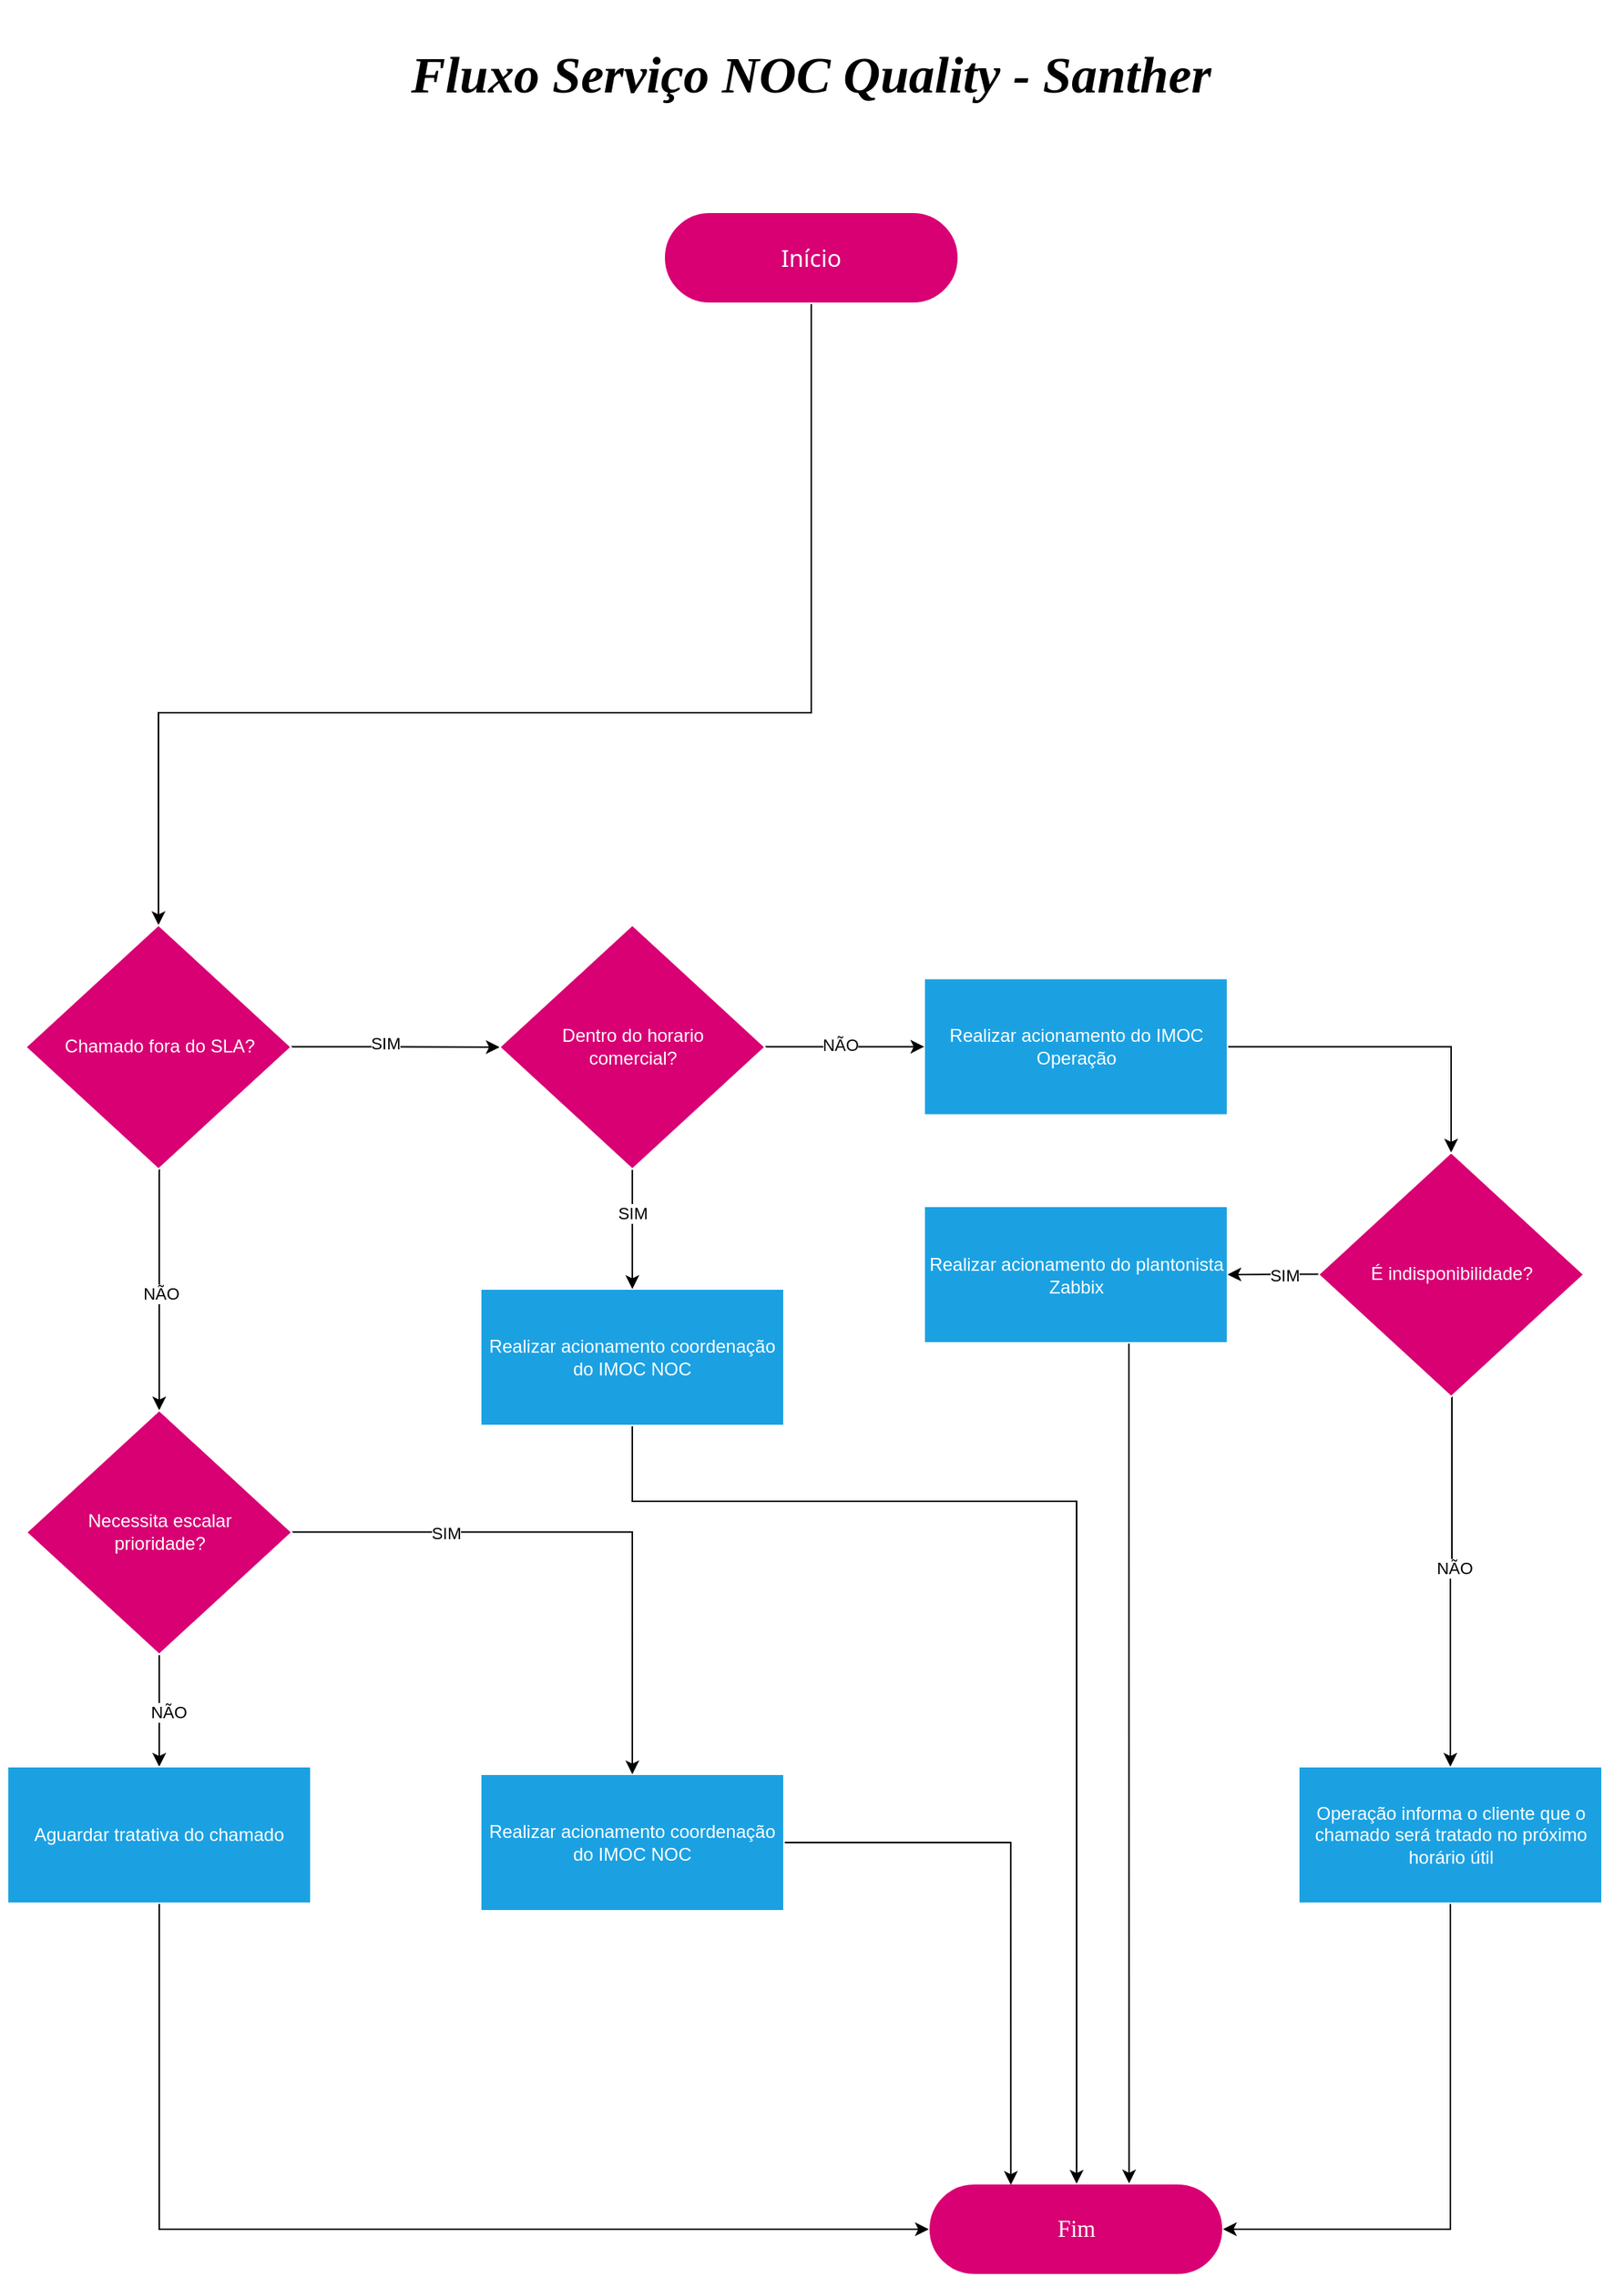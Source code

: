 <mxfile version="21.6.5" type="github">
  <diagram name="Página-1" id="Página-1">
    <mxGraphModel dx="2647" dy="1303" grid="1" gridSize="10" guides="1" tooltips="1" connect="1" arrows="1" fold="1" page="1" pageScale="1.5" pageWidth="827" pageHeight="1169" math="0" shadow="0">
      <root>
        <mxCell id="0" />
        <mxCell id="1" parent="0" />
        <mxCell id="dYDu-arTxdJ1CcC9EGYr-79" style="edgeStyle=orthogonalEdgeStyle;rounded=0;orthogonalLoop=1;jettySize=auto;html=1;entryX=0.5;entryY=0;entryDx=0;entryDy=0;entryPerimeter=0;" edge="1" parent="1" source="2" target="dYDu-arTxdJ1CcC9EGYr-51">
          <mxGeometry relative="1" as="geometry">
            <Array as="points">
              <mxPoint x="620" y="550" />
              <mxPoint x="190" y="550" />
            </Array>
          </mxGeometry>
        </mxCell>
        <UserObject label="&lt;div style=&quot;font-size: 1px&quot;&gt;&lt;font style=&quot;font-size:15.52px;font-family:Segoe UI;color:#ffffff;direction:ltr;letter-spacing:0px;line-height:120%;opacity:1&quot;&gt;Início&lt;br/&gt;&lt;/font&gt;&lt;/div&gt;" tags="Fluxograma" id="2">
          <mxCell style="verticalAlign=middle;align=center;overflow=width;vsdxID=1;fillColor=#d80073;gradientColor=none;shape=stencil(tVLREoIgEPwaHnEItOnd7D+YBGUicA5K+/sgbNLMXpre9m737mZhEStdyzuBKHEe7En0qvYtYntEqTKtAOUDQqxCrJQWRAP2YupUdzwqIzrba9wwpLlNkeXbOEXJbewQ8qgPSa6Vmch3eVbk3+QcjoGD5XYY9UWSry988pgPymGwnntlzYzTHBqBwyksNW9mlOuF6Bbtj16W1n9ysv6Sf/ESwOtPpdI6RWLKv2cgtFJ+WHUH);strokeColor=#ffffff;spacingTop=-1;spacingBottom=-1;spacingLeft=4;spacingRight=4;points=[[0.5,0,0],[0.5,0.5,0],[1,0.5,0]];labelBackgroundColor=none;rounded=0;html=1;whiteSpace=wrap;" parent="1" vertex="1">
            <mxGeometry x="523" y="220" width="194" height="60" as="geometry" />
          </mxCell>
        </UserObject>
        <UserObject label="&lt;div style=&quot;font-size: 1px&quot;&gt;&lt;font style=&quot;font-size:33.87px;font-family:Arial Black;color:#000000;direction:ltr;letter-spacing:0px;line-height:120%;opacity:1&quot;&gt;&lt;i&gt;&lt;b&gt;Fluxo Serviço NOC Quality - Santher&lt;br&gt;&lt;/b&gt;&lt;/i&gt;&lt;/font&gt;&lt;/div&gt;" tags="Fundo" id="7">
          <mxCell style="verticalAlign=middle;align=center;overflow=width;vsdxID=51;fillColor=none;gradientColor=none;shape=stencil(nZBLDoAgDERP0z3SIyjew0SURgSD+Lu9kMZoXLhwN9O+tukAlrNpJg1SzDH4QW/URgNYgZTkjA4UkwJUgGXng+6DX1zLfmoymdXo17xh5zmRJ6Q42BWCfc2oJfdAr+Yv+AP9Cb7OJ3H/2JG1HNGz/84klThPVCc=);strokeColor=none;spacingTop=-1;spacingBottom=-1;spacingLeft=3;spacingRight=-1;points=[];labelBackgroundColor=none;rounded=0;html=1;whiteSpace=wrap;" parent="1" vertex="1">
            <mxGeometry x="85" y="80" width="1070" height="100" as="geometry" />
          </mxCell>
        </UserObject>
        <mxCell id="dYDu-arTxdJ1CcC9EGYr-83" style="edgeStyle=orthogonalEdgeStyle;rounded=0;orthogonalLoop=1;jettySize=auto;html=1;" edge="1" parent="1" source="10" target="dYDu-arTxdJ1CcC9EGYr-80">
          <mxGeometry relative="1" as="geometry" />
        </mxCell>
        <UserObject label="&lt;font color=&quot;#ffffff&quot;&gt;Realizar acionamento do IMOC Operação&lt;br&gt;&lt;/font&gt;" tags="Fluxograma" id="10">
          <mxCell style="verticalAlign=middle;align=center;overflow=width;vsdxID=64;fillColor=#1ba1e2;gradientColor=none;shape=stencil(nZBLDoAgDERP0z3SIyjew0SURgSD+Lu9kMZoXLhwN9O+tukAlrNpJg1SzDH4QW/URgNYgZTkjA4UkwJUgGXng+6DX1zLfmoymdXo17xh5zmRJ6Q42BWCfc2oJfdAr+Yv+AP9Cb7OJ3H/2JG1HNGz/84klThPVCc=);strokeColor=#ffffff;spacingTop=-1;spacingBottom=-1;spacingLeft=4;spacingRight=4;points=[[1,0.5,0],[0.5,0.5,0],[0.5,0,0]];labelBackgroundColor=none;rounded=0;html=1;whiteSpace=wrap;" parent="1" vertex="1">
            <mxGeometry x="694.52" y="725.2" width="200" height="90" as="geometry" />
          </mxCell>
        </UserObject>
        <UserObject label="&lt;div style=&quot;font-size: 1px&quot;&gt;&lt;font style=&quot;font-size:15.52px;font-family:Calibri;color:#ffffff;direction:ltr;letter-spacing:0px;line-height:120%;opacity:1&quot;&gt;Fim&lt;br/&gt;&lt;/font&gt;&lt;/div&gt;" tags="Fluxograma" id="15">
          <mxCell style="verticalAlign=middle;align=center;overflow=width;vsdxID=133;fillColor=#d80073;gradientColor=none;shape=stencil(tVLREoIgEPwaHnEItOnd7D+YBGUicA5K+/sgbNLMXpre9m737mZhEStdyzuBKHEe7En0qvYtYntEqTKtAOUDQqxCrJQWRAP2YupUdzwqIzrba9wwpLlNkeXbOEXJbewQ8qgPSa6Vmch3eVbk3+QcjoGD5XYY9UWSry988pgPymGwnntlzYzTHBqBwyksNW9mlOuF6Bbtj16W1n9ysv6Sf/ESwOtPpdI6RWLKv2cgtFJ+WHUH);strokeColor=#ffffff;spacingTop=-1;spacingBottom=-1;spacingLeft=4;spacingRight=4;points=[[0.5,0,0],[0.5,0.5,0],[1,0.5,0]];labelBackgroundColor=none;rounded=0;html=1;whiteSpace=wrap;" parent="1" vertex="1">
            <mxGeometry x="697.52" y="1520" width="194" height="60" as="geometry" />
          </mxCell>
        </UserObject>
        <mxCell id="dYDu-arTxdJ1CcC9EGYr-92" style="edgeStyle=orthogonalEdgeStyle;rounded=0;orthogonalLoop=1;jettySize=auto;html=1;" edge="1" parent="1" source="dYDu-arTxdJ1CcC9EGYr-53" target="15">
          <mxGeometry relative="1" as="geometry">
            <Array as="points">
              <mxPoint x="502" y="1070" />
              <mxPoint x="795" y="1070" />
            </Array>
          </mxGeometry>
        </mxCell>
        <UserObject label="&lt;font color=&quot;#ffffff&quot;&gt;Realizar acionamento coordenação do IMOC NOC&lt;br&gt;&lt;/font&gt;" tags="Fluxograma" id="dYDu-arTxdJ1CcC9EGYr-53">
          <mxCell style="verticalAlign=middle;align=center;overflow=width;vsdxID=64;fillColor=#1ba1e2;gradientColor=none;shape=stencil(nZBLDoAgDERP0z3SIyjew0SURgSD+Lu9kMZoXLhwN9O+tukAlrNpJg1SzDH4QW/URgNYgZTkjA4UkwJUgGXng+6DX1zLfmoymdXo17xh5zmRJ6Q42BWCfc2oJfdAr+Yv+AP9Cb7OJ3H/2JG1HNGz/84klThPVCc=);strokeColor=#ffffff;spacingTop=-1;spacingBottom=-1;spacingLeft=4;spacingRight=4;points=[[1,0.5,0],[0.5,0.5,0],[0.5,0,0]];labelBackgroundColor=none;rounded=0;html=1;whiteSpace=wrap;" vertex="1" parent="1">
            <mxGeometry x="402.02" y="930" width="200" height="90" as="geometry" />
          </mxCell>
        </UserObject>
        <mxCell id="dYDu-arTxdJ1CcC9EGYr-58" style="edgeStyle=orthogonalEdgeStyle;rounded=0;orthogonalLoop=1;jettySize=auto;html=1;entryX=0.5;entryY=0;entryDx=0;entryDy=0;entryPerimeter=0;" edge="1" parent="1" source="dYDu-arTxdJ1CcC9EGYr-56" target="dYDu-arTxdJ1CcC9EGYr-53">
          <mxGeometry relative="1" as="geometry" />
        </mxCell>
        <mxCell id="dYDu-arTxdJ1CcC9EGYr-66" value="SIM" style="edgeLabel;html=1;align=center;verticalAlign=middle;resizable=0;points=[];" vertex="1" connectable="0" parent="dYDu-arTxdJ1CcC9EGYr-58">
          <mxGeometry x="-0.274" relative="1" as="geometry">
            <mxPoint as="offset" />
          </mxGeometry>
        </mxCell>
        <mxCell id="dYDu-arTxdJ1CcC9EGYr-59" style="edgeStyle=orthogonalEdgeStyle;rounded=0;orthogonalLoop=1;jettySize=auto;html=1;" edge="1" parent="1" source="dYDu-arTxdJ1CcC9EGYr-57" target="10">
          <mxGeometry relative="1" as="geometry" />
        </mxCell>
        <mxCell id="dYDu-arTxdJ1CcC9EGYr-65" value="NÃO" style="edgeLabel;html=1;align=center;verticalAlign=middle;resizable=0;points=[];" vertex="1" connectable="0" parent="dYDu-arTxdJ1CcC9EGYr-59">
          <mxGeometry x="0.051" y="1" relative="1" as="geometry">
            <mxPoint as="offset" />
          </mxGeometry>
        </mxCell>
        <mxCell id="dYDu-arTxdJ1CcC9EGYr-61" style="edgeStyle=orthogonalEdgeStyle;rounded=0;orthogonalLoop=1;jettySize=auto;html=1;" edge="1" parent="1" source="dYDu-arTxdJ1CcC9EGYr-52" target="dYDu-arTxdJ1CcC9EGYr-56">
          <mxGeometry relative="1" as="geometry" />
        </mxCell>
        <mxCell id="dYDu-arTxdJ1CcC9EGYr-63" value="SIM" style="edgeLabel;html=1;align=center;verticalAlign=middle;resizable=0;points=[];" vertex="1" connectable="0" parent="dYDu-arTxdJ1CcC9EGYr-61">
          <mxGeometry x="-0.012" y="2" relative="1" as="geometry">
            <mxPoint as="offset" />
          </mxGeometry>
        </mxCell>
        <mxCell id="dYDu-arTxdJ1CcC9EGYr-98" style="edgeStyle=orthogonalEdgeStyle;rounded=0;orthogonalLoop=1;jettySize=auto;html=1;entryX=0.279;entryY=0.012;entryDx=0;entryDy=0;entryPerimeter=0;" edge="1" parent="1" source="dYDu-arTxdJ1CcC9EGYr-67" target="15">
          <mxGeometry relative="1" as="geometry" />
        </mxCell>
        <UserObject label="&lt;font color=&quot;#ffffff&quot;&gt;Realizar acionamento coordenação do IMOC NOC&lt;br&gt;&lt;/font&gt;" tags="Fluxograma" id="dYDu-arTxdJ1CcC9EGYr-67">
          <mxCell style="verticalAlign=middle;align=center;overflow=width;vsdxID=64;fillColor=#1ba1e2;gradientColor=none;shape=stencil(nZBLDoAgDERP0z3SIyjew0SURgSD+Lu9kMZoXLhwN9O+tukAlrNpJg1SzDH4QW/URgNYgZTkjA4UkwJUgGXng+6DX1zLfmoymdXo17xh5zmRJ6Q42BWCfc2oJfdAr+Yv+AP9Cb7OJ3H/2JG1HNGz/84klThPVCc=);strokeColor=#ffffff;spacingTop=-1;spacingBottom=-1;spacingLeft=4;spacingRight=4;points=[[1,0.5,0],[0.5,0.5,0],[0.5,0,0]];labelBackgroundColor=none;rounded=0;html=1;whiteSpace=wrap;" vertex="1" parent="1">
            <mxGeometry x="402.02" y="1250" width="200" height="90" as="geometry" />
          </mxCell>
        </UserObject>
        <mxCell id="dYDu-arTxdJ1CcC9EGYr-70" style="edgeStyle=orthogonalEdgeStyle;rounded=0;orthogonalLoop=1;jettySize=auto;html=1;entryX=0.5;entryY=0;entryDx=0;entryDy=0;entryPerimeter=0;" edge="1" parent="1" source="dYDu-arTxdJ1CcC9EGYr-52" target="dYDu-arTxdJ1CcC9EGYr-68">
          <mxGeometry relative="1" as="geometry" />
        </mxCell>
        <mxCell id="dYDu-arTxdJ1CcC9EGYr-75" value="NÃO" style="edgeLabel;html=1;align=center;verticalAlign=middle;resizable=0;points=[];" vertex="1" connectable="0" parent="dYDu-arTxdJ1CcC9EGYr-70">
          <mxGeometry x="0.141" y="1" relative="1" as="geometry">
            <mxPoint as="offset" />
          </mxGeometry>
        </mxCell>
        <mxCell id="dYDu-arTxdJ1CcC9EGYr-76" style="edgeStyle=orthogonalEdgeStyle;rounded=0;orthogonalLoop=1;jettySize=auto;html=1;entryX=0.5;entryY=0;entryDx=0;entryDy=0;entryPerimeter=0;" edge="1" parent="1" source="dYDu-arTxdJ1CcC9EGYr-69" target="dYDu-arTxdJ1CcC9EGYr-67">
          <mxGeometry relative="1" as="geometry" />
        </mxCell>
        <mxCell id="dYDu-arTxdJ1CcC9EGYr-97" value="SIM" style="edgeLabel;html=1;align=center;verticalAlign=middle;resizable=0;points=[];" vertex="1" connectable="0" parent="dYDu-arTxdJ1CcC9EGYr-76">
          <mxGeometry x="-0.423" y="-1" relative="1" as="geometry">
            <mxPoint as="offset" />
          </mxGeometry>
        </mxCell>
        <UserObject label="" tags="Fluxograma" id="dYDu-arTxdJ1CcC9EGYr-51">
          <mxCell style="vsdxID=222;fillColor=#d80073;gradientColor=none;shape=stencil(UzV2Ls5ILEhVNTIoLinKz04tz0wpyVA1dlE1MsrMy0gtyiwBslSNXVWNndPyi1LTi/JL81Ig/IJEkEoQKze/DGRCBUSfAUiHkUElhGcK4bpBVOZk5iGpNEVVikeloQHZpsK0YlWLz1QgA+HFtMycHEgIIcujBwlQCBKcxq4A);strokeColor=#ffffff;spacingTop=-1;spacingBottom=-1;spacingLeft=4;spacingRight=4;points=[[1,0.5,0],[0.5,0,0],[0.5,0,0],[0.51,0.99,0],[0.52,0.98,0]];labelBackgroundColor=none;rounded=0;html=1;whiteSpace=wrap;" vertex="1" parent="1">
            <mxGeometry x="102.02" y="690" width="175" height="161" as="geometry" />
          </mxCell>
        </UserObject>
        <mxCell id="dYDu-arTxdJ1CcC9EGYr-52" value="&lt;font color=&quot;#ffffff&quot;&gt;Chamado fora do SLA?&lt;br&gt;&lt;/font&gt;" style="text;vsdxID=222;fillColor=none;gradientColor=none;strokeColor=none;spacingTop=-1;spacingBottom=-1;spacingLeft=4;spacingRight=4;points=[[1,0.5,0],[0.5,0,0],[0.5,0,0],[0.51,0.99,0],[0.52,0.98,0]];labelBackgroundColor=none;rounded=0;html=1;whiteSpace=wrap;verticalAlign=middle;align=center;overflow=width;;html=1;" vertex="1" parent="dYDu-arTxdJ1CcC9EGYr-51">
          <mxGeometry x="14.66" y="19.61" width="146.64" height="121.19" as="geometry" />
        </mxCell>
        <mxCell id="dYDu-arTxdJ1CcC9EGYr-78" style="edgeStyle=orthogonalEdgeStyle;rounded=0;orthogonalLoop=1;jettySize=auto;html=1;" edge="1" parent="1" source="dYDu-arTxdJ1CcC9EGYr-68" target="dYDu-arTxdJ1CcC9EGYr-77">
          <mxGeometry relative="1" as="geometry" />
        </mxCell>
        <mxCell id="dYDu-arTxdJ1CcC9EGYr-99" value="NÃO" style="edgeLabel;html=1;align=center;verticalAlign=middle;resizable=0;points=[];" vertex="1" connectable="0" parent="dYDu-arTxdJ1CcC9EGYr-78">
          <mxGeometry x="0.009" y="6" relative="1" as="geometry">
            <mxPoint as="offset" />
          </mxGeometry>
        </mxCell>
        <UserObject label="" tags="Fluxograma" id="dYDu-arTxdJ1CcC9EGYr-68">
          <mxCell style="vsdxID=222;fillColor=#d80073;gradientColor=none;shape=stencil(UzV2Ls5ILEhVNTIoLinKz04tz0wpyVA1dlE1MsrMy0gtyiwBslSNXVWNndPyi1LTi/JL81Ig/IJEkEoQKze/DGRCBUSfAUiHkUElhGcK4bpBVOZk5iGpNEVVikeloQHZpsK0YlWLz1QgA+HFtMycHEgIIcujBwlQCBKcxq4A);strokeColor=#ffffff;spacingTop=-1;spacingBottom=-1;spacingLeft=4;spacingRight=4;points=[[1,0.5,0],[0.5,0,0],[0.5,0,0],[0.51,0.99,0],[0.52,0.98,0]];labelBackgroundColor=none;rounded=0;html=1;whiteSpace=wrap;" vertex="1" parent="1">
            <mxGeometry x="102.5" y="1010" width="175" height="161" as="geometry" />
          </mxCell>
        </UserObject>
        <mxCell id="dYDu-arTxdJ1CcC9EGYr-69" value="&lt;font color=&quot;#ffffff&quot;&gt;Necessita escalar prioridade?&lt;br&gt;&lt;/font&gt;" style="text;vsdxID=222;fillColor=none;gradientColor=none;strokeColor=none;spacingTop=-1;spacingBottom=-1;spacingLeft=4;spacingRight=4;points=[[1,0.5,0],[0.5,0,0],[0.5,0,0],[0.51,0.99,0],[0.52,0.98,0]];labelBackgroundColor=none;rounded=0;html=1;whiteSpace=wrap;verticalAlign=middle;align=center;overflow=width;;html=1;" vertex="1" parent="dYDu-arTxdJ1CcC9EGYr-68">
          <mxGeometry x="14.66" y="19.61" width="146.64" height="121.19" as="geometry" />
        </mxCell>
        <mxCell id="dYDu-arTxdJ1CcC9EGYr-100" style="edgeStyle=orthogonalEdgeStyle;rounded=0;orthogonalLoop=1;jettySize=auto;html=1;" edge="1" parent="1" source="dYDu-arTxdJ1CcC9EGYr-77" target="15">
          <mxGeometry relative="1" as="geometry">
            <Array as="points">
              <mxPoint x="190" y="1550" />
            </Array>
          </mxGeometry>
        </mxCell>
        <UserObject label="&lt;font color=&quot;#ffffff&quot;&gt;Aguardar tratativa do chamado&lt;br&gt;&lt;/font&gt;" tags="Fluxograma" id="dYDu-arTxdJ1CcC9EGYr-77">
          <mxCell style="verticalAlign=middle;align=center;overflow=width;vsdxID=64;fillColor=#1ba1e2;gradientColor=none;shape=stencil(nZBLDoAgDERP0z3SIyjew0SURgSD+Lu9kMZoXLhwN9O+tukAlrNpJg1SzDH4QW/URgNYgZTkjA4UkwJUgGXng+6DX1zLfmoymdXo17xh5zmRJ6Q42BWCfc2oJfdAr+Yv+AP9Cb7OJ3H/2JG1HNGz/84klThPVCc=);strokeColor=#ffffff;spacingTop=-1;spacingBottom=-1;spacingLeft=4;spacingRight=4;points=[[1,0.5,0],[0.5,0.5,0],[0.5,0,0]];labelBackgroundColor=none;rounded=0;html=1;whiteSpace=wrap;" vertex="1" parent="1">
            <mxGeometry x="90.0" y="1245" width="200" height="90" as="geometry" />
          </mxCell>
        </UserObject>
        <UserObject label="" tags="Fluxograma" id="dYDu-arTxdJ1CcC9EGYr-56">
          <mxCell style="vsdxID=222;fillColor=#d80073;gradientColor=none;shape=stencil(UzV2Ls5ILEhVNTIoLinKz04tz0wpyVA1dlE1MsrMy0gtyiwBslSNXVWNndPyi1LTi/JL81Ig/IJEkEoQKze/DGRCBUSfAUiHkUElhGcK4bpBVOZk5iGpNEVVikeloQHZpsK0YlWLz1QgA+HFtMycHEgIIcujBwlQCBKcxq4A);strokeColor=#ffffff;spacingTop=-1;spacingBottom=-1;spacingLeft=4;spacingRight=4;points=[[1,0.5,0],[0.5,0,0],[0.5,0,0],[0.51,0.99,0],[0.52,0.98,0]];labelBackgroundColor=none;rounded=0;html=1;whiteSpace=wrap;" vertex="1" parent="1">
            <mxGeometry x="414.52" y="690" width="175" height="161" as="geometry" />
          </mxCell>
        </UserObject>
        <mxCell id="dYDu-arTxdJ1CcC9EGYr-57" value="&lt;font color=&quot;#ffffff&quot;&gt;Dentro do horario comercial?&lt;/font&gt;" style="text;vsdxID=222;fillColor=none;gradientColor=none;strokeColor=none;spacingTop=-1;spacingBottom=-1;spacingLeft=4;spacingRight=4;points=[[1,0.5,0],[0.5,0,0],[0.5,0,0],[0.51,0.99,0],[0.52,0.98,0]];labelBackgroundColor=none;rounded=0;html=1;whiteSpace=wrap;verticalAlign=middle;align=center;overflow=width;;html=1;" vertex="1" parent="dYDu-arTxdJ1CcC9EGYr-56">
          <mxGeometry x="14.66" y="19.61" width="146.64" height="121.19" as="geometry" />
        </mxCell>
        <mxCell id="dYDu-arTxdJ1CcC9EGYr-94" style="edgeStyle=orthogonalEdgeStyle;rounded=0;orthogonalLoop=1;jettySize=auto;html=1;entryX=0.681;entryY=-0.004;entryDx=0;entryDy=0;entryPerimeter=0;" edge="1" parent="1" source="dYDu-arTxdJ1CcC9EGYr-84" target="15">
          <mxGeometry relative="1" as="geometry">
            <Array as="points">
              <mxPoint x="829.52" y="1040" />
              <mxPoint x="829.52" y="1040" />
            </Array>
          </mxGeometry>
        </mxCell>
        <UserObject label="&lt;font color=&quot;#ffffff&quot;&gt;Realizar acionamento do plantonista Zabbix&lt;br&gt;&lt;/font&gt;" tags="Fluxograma" id="dYDu-arTxdJ1CcC9EGYr-84">
          <mxCell style="verticalAlign=middle;align=center;overflow=width;vsdxID=64;fillColor=#1ba1e2;gradientColor=none;shape=stencil(nZBLDoAgDERP0z3SIyjew0SURgSD+Lu9kMZoXLhwN9O+tukAlrNpJg1SzDH4QW/URgNYgZTkjA4UkwJUgGXng+6DX1zLfmoymdXo17xh5zmRJ6Q42BWCfc2oJfdAr+Yv+AP9Cb7OJ3H/2JG1HNGz/84klThPVCc=);strokeColor=#ffffff;spacingTop=-1;spacingBottom=-1;spacingLeft=4;spacingRight=4;points=[[1,0.5,0],[0.5,0.5,0],[0.5,0,0]];labelBackgroundColor=none;rounded=0;html=1;whiteSpace=wrap;" vertex="1" parent="1">
            <mxGeometry x="694.52" y="875.5" width="200" height="90" as="geometry" />
          </mxCell>
        </UserObject>
        <mxCell id="dYDu-arTxdJ1CcC9EGYr-85" style="edgeStyle=orthogonalEdgeStyle;rounded=0;orthogonalLoop=1;jettySize=auto;html=1;" edge="1" parent="1" source="dYDu-arTxdJ1CcC9EGYr-81" target="dYDu-arTxdJ1CcC9EGYr-84">
          <mxGeometry relative="1" as="geometry" />
        </mxCell>
        <mxCell id="dYDu-arTxdJ1CcC9EGYr-86" value="SIM" style="edgeLabel;html=1;align=center;verticalAlign=middle;resizable=0;points=[];" vertex="1" connectable="0" parent="dYDu-arTxdJ1CcC9EGYr-85">
          <mxGeometry x="0.011" relative="1" as="geometry">
            <mxPoint as="offset" />
          </mxGeometry>
        </mxCell>
        <mxCell id="dYDu-arTxdJ1CcC9EGYr-102" style="edgeStyle=orthogonalEdgeStyle;rounded=0;orthogonalLoop=1;jettySize=auto;html=1;entryX=1;entryY=0.5;entryDx=0;entryDy=0;entryPerimeter=0;" edge="1" parent="1" source="dYDu-arTxdJ1CcC9EGYr-87" target="15">
          <mxGeometry relative="1" as="geometry">
            <Array as="points">
              <mxPoint x="1042" y="1550" />
            </Array>
          </mxGeometry>
        </mxCell>
        <UserObject label="&lt;font color=&quot;#ffffff&quot;&gt;Operação informa o cliente que o chamado será tratado no próximo horário útil&lt;br&gt;&lt;/font&gt;" tags="Fluxograma" id="dYDu-arTxdJ1CcC9EGYr-87">
          <mxCell style="verticalAlign=middle;align=center;overflow=width;vsdxID=64;fillColor=#1ba1e2;gradientColor=none;shape=stencil(nZBLDoAgDERP0z3SIyjew0SURgSD+Lu9kMZoXLhwN9O+tukAlrNpJg1SzDH4QW/URgNYgZTkjA4UkwJUgGXng+6DX1zLfmoymdXo17xh5zmRJ6Q42BWCfc2oJfdAr+Yv+AP9Cb7OJ3H/2JG1HNGz/84klThPVCc=);strokeColor=#ffffff;spacingTop=-1;spacingBottom=-1;spacingLeft=4;spacingRight=4;points=[[1,0.5,0],[0.5,0.5,0],[0.5,0,0]];labelBackgroundColor=none;rounded=0;html=1;whiteSpace=wrap;" vertex="1" parent="1">
            <mxGeometry x="941.52" y="1245" width="200" height="90" as="geometry" />
          </mxCell>
        </UserObject>
        <mxCell id="dYDu-arTxdJ1CcC9EGYr-89" style="edgeStyle=orthogonalEdgeStyle;rounded=0;orthogonalLoop=1;jettySize=auto;html=1;" edge="1" parent="1" source="dYDu-arTxdJ1CcC9EGYr-81" target="dYDu-arTxdJ1CcC9EGYr-87">
          <mxGeometry relative="1" as="geometry" />
        </mxCell>
        <mxCell id="dYDu-arTxdJ1CcC9EGYr-90" value="NÃO" style="edgeLabel;html=1;align=center;verticalAlign=middle;resizable=0;points=[];" vertex="1" connectable="0" parent="dYDu-arTxdJ1CcC9EGYr-89">
          <mxGeometry x="-0.005" y="1" relative="1" as="geometry">
            <mxPoint x="1" as="offset" />
          </mxGeometry>
        </mxCell>
        <UserObject label="" tags="Fluxograma" id="dYDu-arTxdJ1CcC9EGYr-80">
          <mxCell style="vsdxID=222;fillColor=#d80073;gradientColor=none;shape=stencil(UzV2Ls5ILEhVNTIoLinKz04tz0wpyVA1dlE1MsrMy0gtyiwBslSNXVWNndPyi1LTi/JL81Ig/IJEkEoQKze/DGRCBUSfAUiHkUElhGcK4bpBVOZk5iGpNEVVikeloQHZpsK0YlWLz1QgA+HFtMycHEgIIcujBwlQCBKcxq4A);strokeColor=#ffffff;spacingTop=-1;spacingBottom=-1;spacingLeft=4;spacingRight=4;points=[[1,0.5,0],[0.5,0,0],[0.5,0,0],[0.51,0.99,0],[0.52,0.98,0]];labelBackgroundColor=none;rounded=0;html=1;whiteSpace=wrap;" vertex="1" parent="1">
            <mxGeometry x="954.52" y="840" width="175" height="161" as="geometry" />
          </mxCell>
        </UserObject>
        <mxCell id="dYDu-arTxdJ1CcC9EGYr-81" value="&lt;font color=&quot;#ffffff&quot;&gt;É indisponibilidade?&lt;br&gt;&lt;/font&gt;" style="text;vsdxID=222;fillColor=none;gradientColor=none;strokeColor=none;spacingTop=-1;spacingBottom=-1;spacingLeft=4;spacingRight=4;points=[[1,0.5,0],[0.5,0,0],[0.5,0,0],[0.51,0.99,0],[0.52,0.98,0]];labelBackgroundColor=none;rounded=0;html=1;whiteSpace=wrap;verticalAlign=middle;align=center;overflow=width;;html=1;" vertex="1" parent="dYDu-arTxdJ1CcC9EGYr-80">
          <mxGeometry x="14.66" y="19.61" width="146.64" height="121.19" as="geometry" />
        </mxCell>
      </root>
    </mxGraphModel>
  </diagram>
</mxfile>
